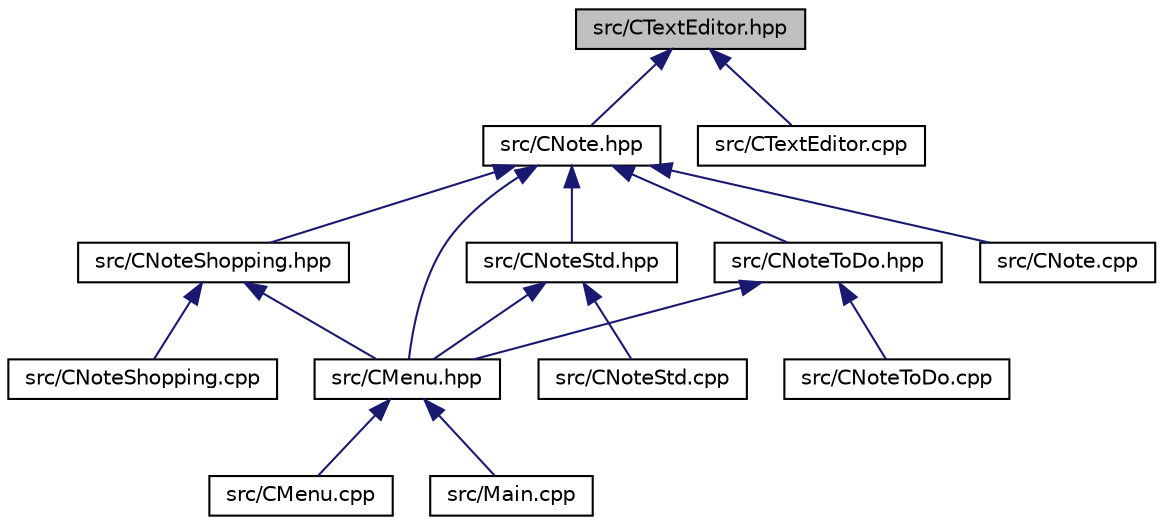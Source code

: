 digraph "src/CTextEditor.hpp"
{
 // LATEX_PDF_SIZE
  edge [fontname="Helvetica",fontsize="10",labelfontname="Helvetica",labelfontsize="10"];
  node [fontname="Helvetica",fontsize="10",shape=record];
  Node1 [label="src/CTextEditor.hpp",height=0.2,width=0.4,color="black", fillcolor="grey75", style="filled", fontcolor="black",tooltip=" "];
  Node1 -> Node2 [dir="back",color="midnightblue",fontsize="10",style="solid",fontname="Helvetica"];
  Node2 [label="src/CNote.hpp",height=0.2,width=0.4,color="black", fillcolor="white", style="filled",URL="$CNote_8hpp.html",tooltip=" "];
  Node2 -> Node3 [dir="back",color="midnightblue",fontsize="10",style="solid",fontname="Helvetica"];
  Node3 [label="src/CMenu.hpp",height=0.2,width=0.4,color="black", fillcolor="white", style="filled",URL="$CMenu_8hpp.html",tooltip=" "];
  Node3 -> Node4 [dir="back",color="midnightblue",fontsize="10",style="solid",fontname="Helvetica"];
  Node4 [label="src/CMenu.cpp",height=0.2,width=0.4,color="black", fillcolor="white", style="filled",URL="$CMenu_8cpp.html",tooltip=" "];
  Node3 -> Node5 [dir="back",color="midnightblue",fontsize="10",style="solid",fontname="Helvetica"];
  Node5 [label="src/Main.cpp",height=0.2,width=0.4,color="black", fillcolor="white", style="filled",URL="$Main_8cpp.html",tooltip=" "];
  Node2 -> Node6 [dir="back",color="midnightblue",fontsize="10",style="solid",fontname="Helvetica"];
  Node6 [label="src/CNote.cpp",height=0.2,width=0.4,color="black", fillcolor="white", style="filled",URL="$CNote_8cpp.html",tooltip=" "];
  Node2 -> Node7 [dir="back",color="midnightblue",fontsize="10",style="solid",fontname="Helvetica"];
  Node7 [label="src/CNoteShopping.hpp",height=0.2,width=0.4,color="black", fillcolor="white", style="filled",URL="$CNoteShopping_8hpp.html",tooltip=" "];
  Node7 -> Node3 [dir="back",color="midnightblue",fontsize="10",style="solid",fontname="Helvetica"];
  Node7 -> Node8 [dir="back",color="midnightblue",fontsize="10",style="solid",fontname="Helvetica"];
  Node8 [label="src/CNoteShopping.cpp",height=0.2,width=0.4,color="black", fillcolor="white", style="filled",URL="$CNoteShopping_8cpp.html",tooltip=" "];
  Node2 -> Node9 [dir="back",color="midnightblue",fontsize="10",style="solid",fontname="Helvetica"];
  Node9 [label="src/CNoteStd.hpp",height=0.2,width=0.4,color="black", fillcolor="white", style="filled",URL="$CNoteStd_8hpp.html",tooltip=" "];
  Node9 -> Node3 [dir="back",color="midnightblue",fontsize="10",style="solid",fontname="Helvetica"];
  Node9 -> Node10 [dir="back",color="midnightblue",fontsize="10",style="solid",fontname="Helvetica"];
  Node10 [label="src/CNoteStd.cpp",height=0.2,width=0.4,color="black", fillcolor="white", style="filled",URL="$CNoteStd_8cpp.html",tooltip=" "];
  Node2 -> Node11 [dir="back",color="midnightblue",fontsize="10",style="solid",fontname="Helvetica"];
  Node11 [label="src/CNoteToDo.hpp",height=0.2,width=0.4,color="black", fillcolor="white", style="filled",URL="$CNoteToDo_8hpp.html",tooltip=" "];
  Node11 -> Node3 [dir="back",color="midnightblue",fontsize="10",style="solid",fontname="Helvetica"];
  Node11 -> Node12 [dir="back",color="midnightblue",fontsize="10",style="solid",fontname="Helvetica"];
  Node12 [label="src/CNoteToDo.cpp",height=0.2,width=0.4,color="black", fillcolor="white", style="filled",URL="$CNoteToDo_8cpp.html",tooltip=" "];
  Node1 -> Node13 [dir="back",color="midnightblue",fontsize="10",style="solid",fontname="Helvetica"];
  Node13 [label="src/CTextEditor.cpp",height=0.2,width=0.4,color="black", fillcolor="white", style="filled",URL="$CTextEditor_8cpp.html",tooltip=" "];
}
